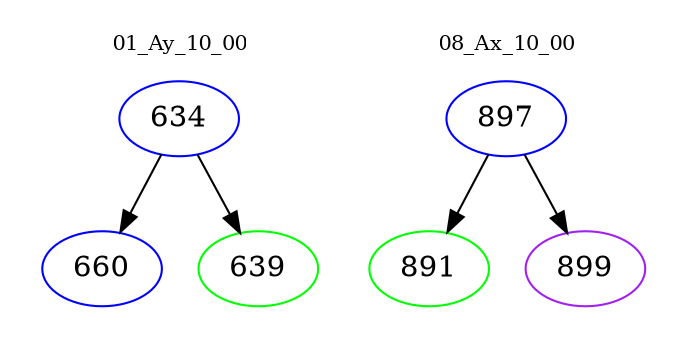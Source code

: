 digraph{
subgraph cluster_0 {
color = white
label = "01_Ay_10_00";
fontsize=10;
T0_634 [label="634", color="blue"]
T0_634 -> T0_660 [color="black"]
T0_660 [label="660", color="blue"]
T0_634 -> T0_639 [color="black"]
T0_639 [label="639", color="green"]
}
subgraph cluster_1 {
color = white
label = "08_Ax_10_00";
fontsize=10;
T1_897 [label="897", color="blue"]
T1_897 -> T1_891 [color="black"]
T1_891 [label="891", color="green"]
T1_897 -> T1_899 [color="black"]
T1_899 [label="899", color="purple"]
}
}
